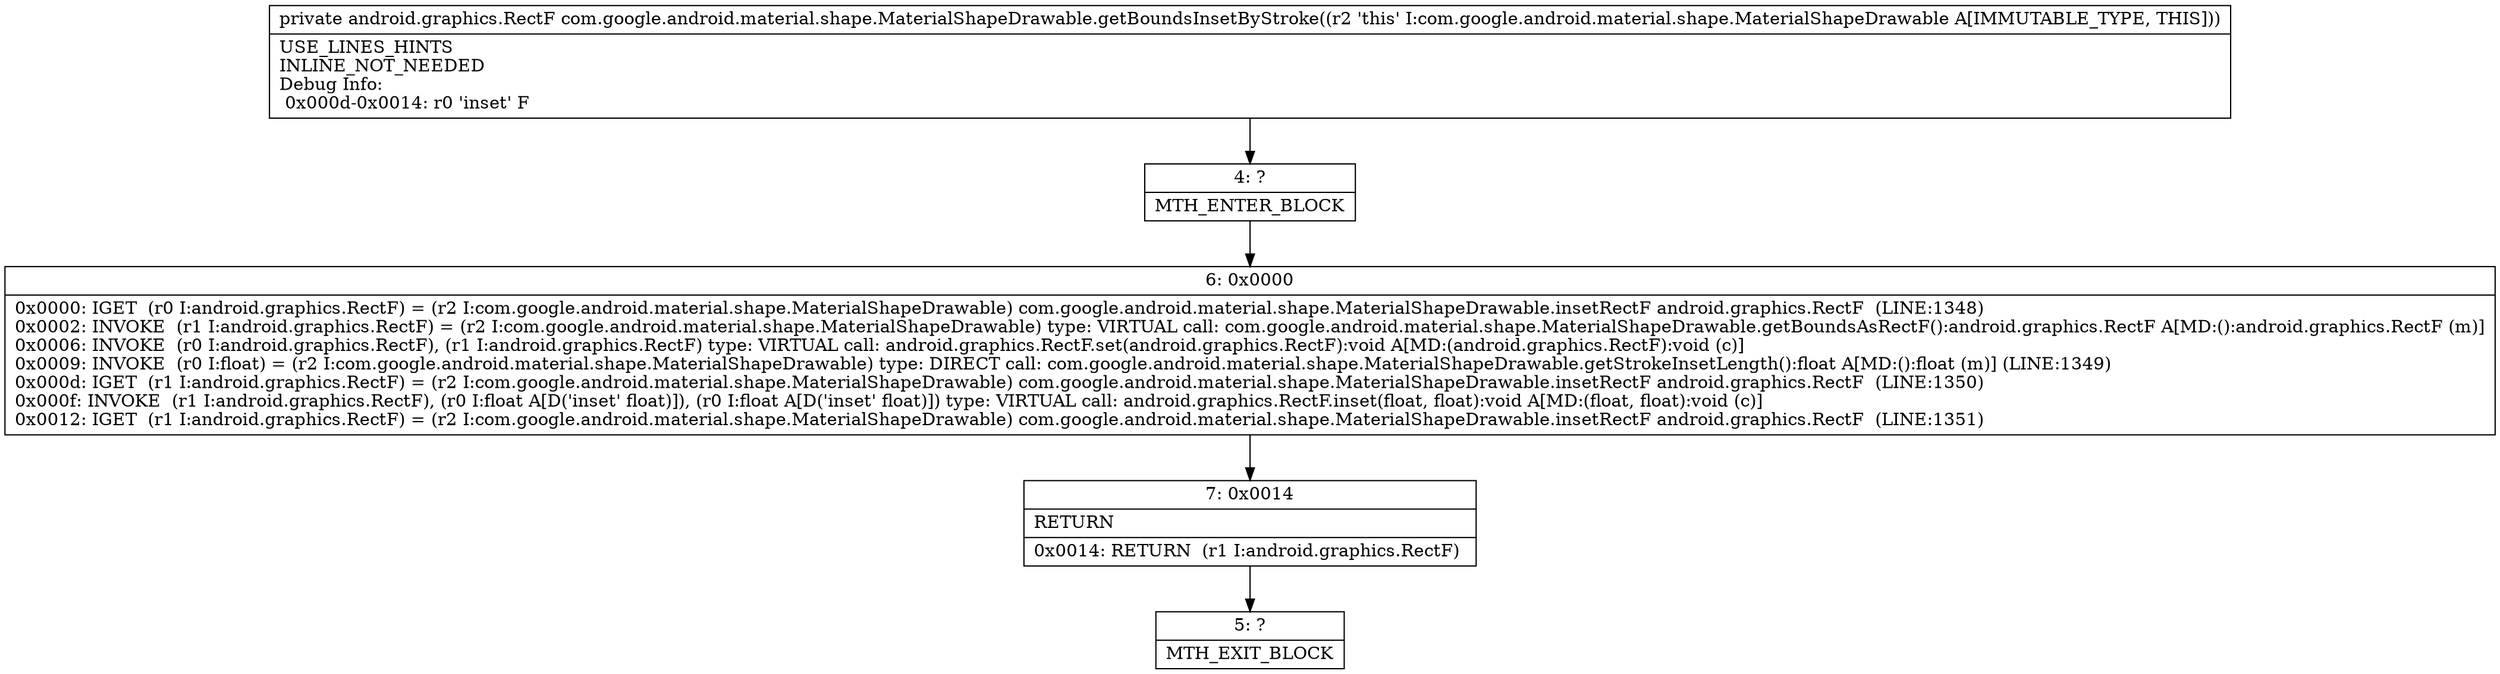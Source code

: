 digraph "CFG forcom.google.android.material.shape.MaterialShapeDrawable.getBoundsInsetByStroke()Landroid\/graphics\/RectF;" {
Node_4 [shape=record,label="{4\:\ ?|MTH_ENTER_BLOCK\l}"];
Node_6 [shape=record,label="{6\:\ 0x0000|0x0000: IGET  (r0 I:android.graphics.RectF) = (r2 I:com.google.android.material.shape.MaterialShapeDrawable) com.google.android.material.shape.MaterialShapeDrawable.insetRectF android.graphics.RectF  (LINE:1348)\l0x0002: INVOKE  (r1 I:android.graphics.RectF) = (r2 I:com.google.android.material.shape.MaterialShapeDrawable) type: VIRTUAL call: com.google.android.material.shape.MaterialShapeDrawable.getBoundsAsRectF():android.graphics.RectF A[MD:():android.graphics.RectF (m)]\l0x0006: INVOKE  (r0 I:android.graphics.RectF), (r1 I:android.graphics.RectF) type: VIRTUAL call: android.graphics.RectF.set(android.graphics.RectF):void A[MD:(android.graphics.RectF):void (c)]\l0x0009: INVOKE  (r0 I:float) = (r2 I:com.google.android.material.shape.MaterialShapeDrawable) type: DIRECT call: com.google.android.material.shape.MaterialShapeDrawable.getStrokeInsetLength():float A[MD:():float (m)] (LINE:1349)\l0x000d: IGET  (r1 I:android.graphics.RectF) = (r2 I:com.google.android.material.shape.MaterialShapeDrawable) com.google.android.material.shape.MaterialShapeDrawable.insetRectF android.graphics.RectF  (LINE:1350)\l0x000f: INVOKE  (r1 I:android.graphics.RectF), (r0 I:float A[D('inset' float)]), (r0 I:float A[D('inset' float)]) type: VIRTUAL call: android.graphics.RectF.inset(float, float):void A[MD:(float, float):void (c)]\l0x0012: IGET  (r1 I:android.graphics.RectF) = (r2 I:com.google.android.material.shape.MaterialShapeDrawable) com.google.android.material.shape.MaterialShapeDrawable.insetRectF android.graphics.RectF  (LINE:1351)\l}"];
Node_7 [shape=record,label="{7\:\ 0x0014|RETURN\l|0x0014: RETURN  (r1 I:android.graphics.RectF) \l}"];
Node_5 [shape=record,label="{5\:\ ?|MTH_EXIT_BLOCK\l}"];
MethodNode[shape=record,label="{private android.graphics.RectF com.google.android.material.shape.MaterialShapeDrawable.getBoundsInsetByStroke((r2 'this' I:com.google.android.material.shape.MaterialShapeDrawable A[IMMUTABLE_TYPE, THIS]))  | USE_LINES_HINTS\lINLINE_NOT_NEEDED\lDebug Info:\l  0x000d\-0x0014: r0 'inset' F\l}"];
MethodNode -> Node_4;Node_4 -> Node_6;
Node_6 -> Node_7;
Node_7 -> Node_5;
}

